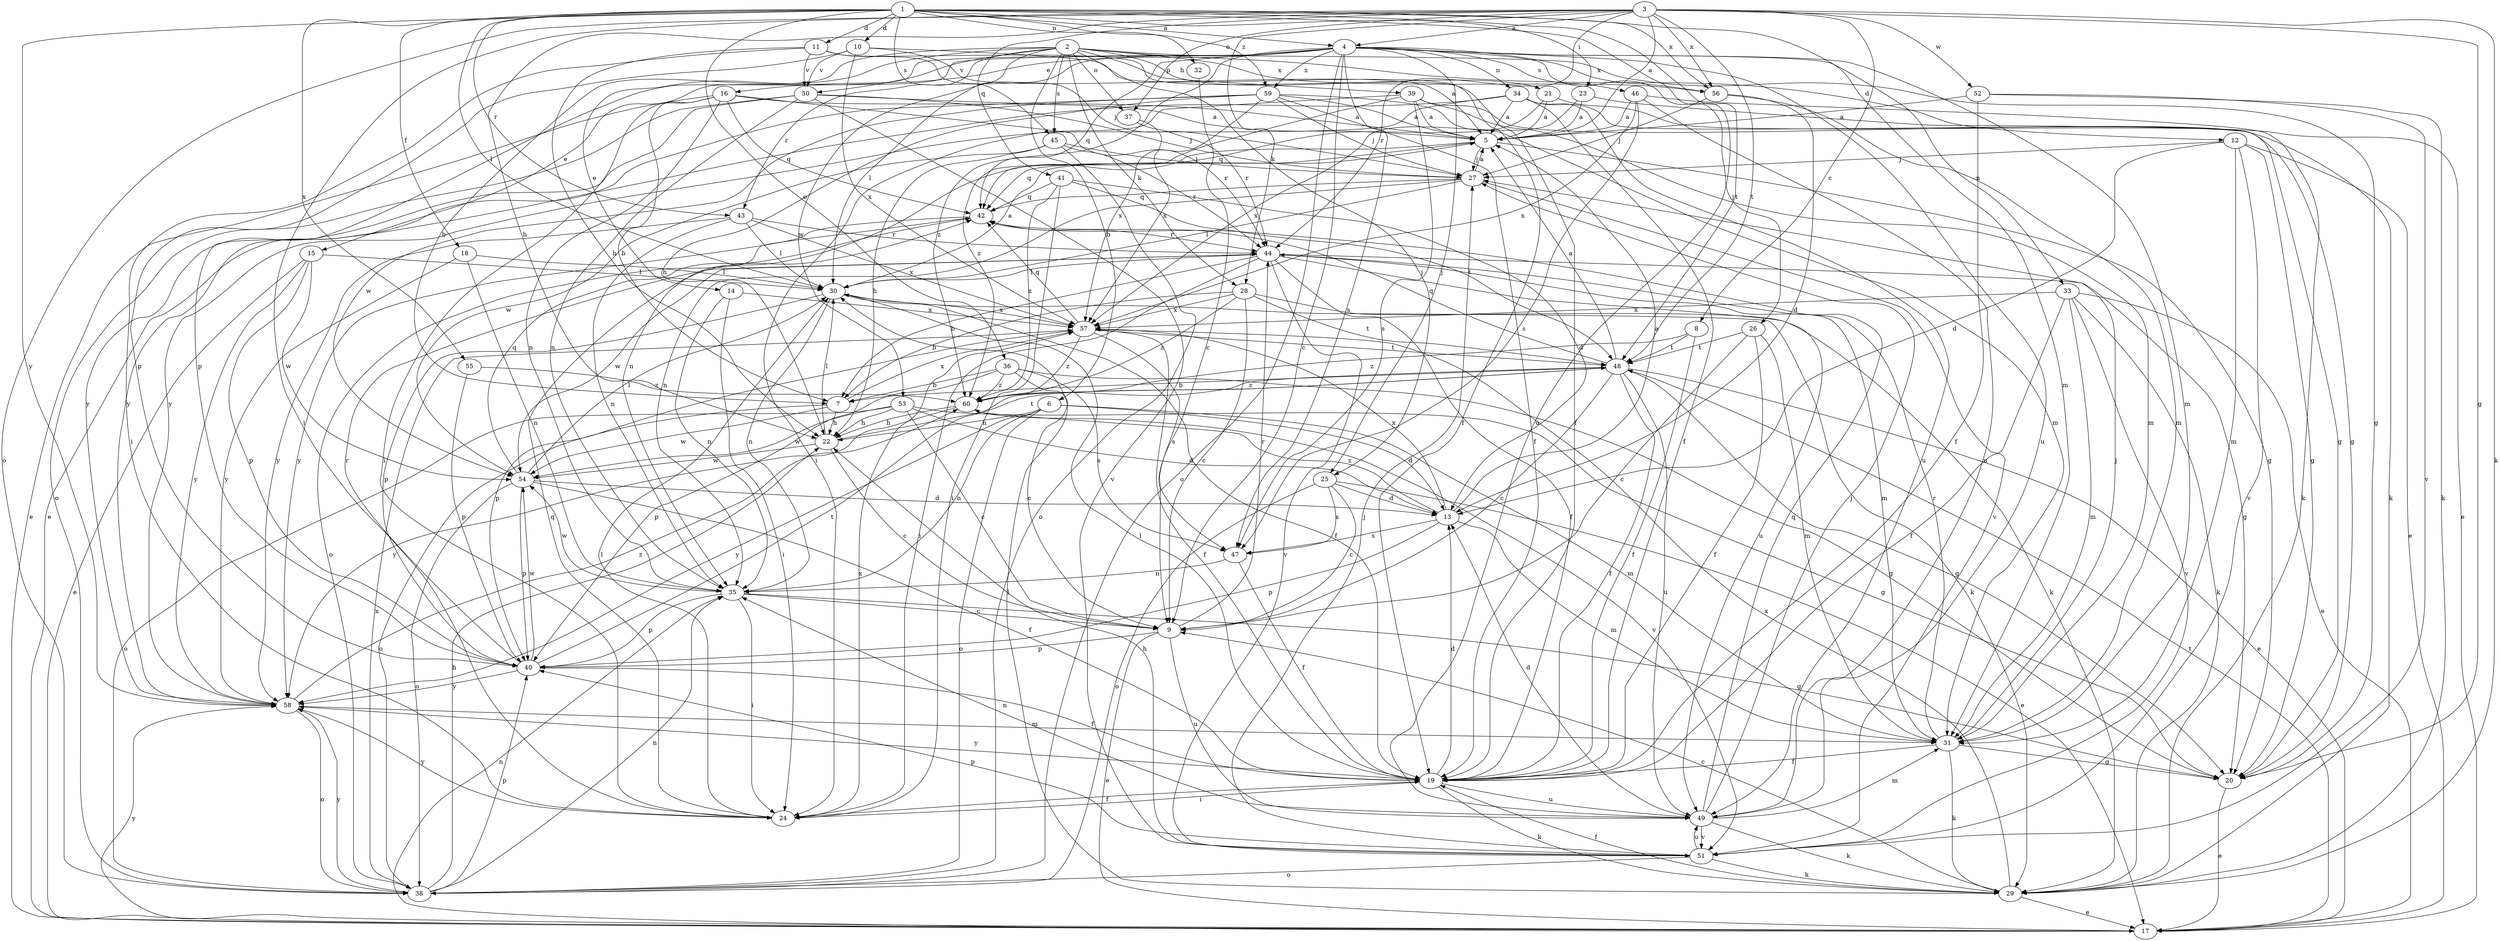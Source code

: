 strict digraph  {
	1 -> 4 [label=a];
	3 -> 4 [label=a];
	3 -> 5 [label=a];
	10 -> 5 [label=a];
	13 -> 5 [label=a];
	16 -> 5 [label=a];
	21 -> 5 [label=a];
	23 -> 5 [label=a];
	27 -> 5 [label=a];
	30 -> 5 [label=a];
	34 -> 5 [label=a];
	39 -> 5 [label=a];
	46 -> 5 [label=a];
	48 -> 5 [label=a];
	50 -> 5 [label=a];
	52 -> 5 [label=a];
	59 -> 5 [label=a];
	2 -> 6 [label=b];
	2 -> 7 [label=b];
	16 -> 7 [label=b];
	28 -> 7 [label=b];
	36 -> 7 [label=b];
	44 -> 7 [label=b];
	48 -> 7 [label=b];
	3 -> 8 [label=c];
	4 -> 9 [label=c];
	22 -> 9 [label=c];
	25 -> 9 [label=c];
	26 -> 9 [label=c];
	28 -> 9 [label=c];
	29 -> 9 [label=c];
	32 -> 9 [label=c];
	35 -> 9 [label=c];
	36 -> 9 [label=c];
	48 -> 9 [label=c];
	53 -> 9 [label=c];
	1 -> 10 [label=d];
	1 -> 11 [label=d];
	2 -> 12 [label=d];
	6 -> 13 [label=d];
	12 -> 13 [label=d];
	19 -> 13 [label=d];
	25 -> 13 [label=d];
	41 -> 13 [label=d];
	49 -> 13 [label=d];
	53 -> 13 [label=d];
	54 -> 13 [label=d];
	56 -> 13 [label=d];
	2 -> 14 [label=e];
	4 -> 15 [label=e];
	4 -> 16 [label=e];
	9 -> 17 [label=e];
	12 -> 17 [label=e];
	15 -> 17 [label=e];
	16 -> 17 [label=e];
	20 -> 17 [label=e];
	21 -> 17 [label=e];
	25 -> 17 [label=e];
	29 -> 17 [label=e];
	33 -> 17 [label=e];
	34 -> 17 [label=e];
	48 -> 17 [label=e];
	1 -> 18 [label=f];
	8 -> 19 [label=f];
	10 -> 19 [label=f];
	11 -> 19 [label=f];
	24 -> 19 [label=f];
	26 -> 19 [label=f];
	29 -> 19 [label=f];
	30 -> 19 [label=f];
	31 -> 19 [label=f];
	33 -> 19 [label=f];
	34 -> 19 [label=f];
	40 -> 19 [label=f];
	44 -> 19 [label=f];
	47 -> 19 [label=f];
	48 -> 19 [label=f];
	52 -> 19 [label=f];
	54 -> 19 [label=f];
	57 -> 19 [label=f];
	59 -> 19 [label=f];
	2 -> 20 [label=g];
	3 -> 20 [label=g];
	5 -> 20 [label=g];
	12 -> 20 [label=g];
	23 -> 20 [label=g];
	31 -> 20 [label=g];
	34 -> 20 [label=g];
	35 -> 20 [label=g];
	36 -> 20 [label=g];
	44 -> 20 [label=g];
	48 -> 20 [label=g];
	53 -> 20 [label=g];
	2 -> 21 [label=h];
	3 -> 22 [label=h];
	6 -> 22 [label=h];
	7 -> 22 [label=h];
	11 -> 22 [label=h];
	38 -> 22 [label=h];
	45 -> 22 [label=h];
	51 -> 22 [label=h];
	53 -> 22 [label=h];
	59 -> 22 [label=h];
	60 -> 22 [label=h];
	1 -> 23 [label=i];
	3 -> 24 [label=i];
	11 -> 24 [label=i];
	14 -> 24 [label=i];
	16 -> 24 [label=i];
	19 -> 24 [label=i];
	35 -> 24 [label=i];
	39 -> 24 [label=i];
	41 -> 24 [label=i];
	44 -> 24 [label=i];
	2 -> 25 [label=j];
	4 -> 25 [label=j];
	4 -> 26 [label=j];
	5 -> 27 [label=j];
	11 -> 27 [label=j];
	12 -> 27 [label=j];
	31 -> 27 [label=j];
	45 -> 27 [label=j];
	49 -> 27 [label=j];
	50 -> 27 [label=j];
	51 -> 27 [label=j];
	56 -> 27 [label=j];
	59 -> 27 [label=j];
	2 -> 28 [label=k];
	3 -> 28 [label=k];
	3 -> 29 [label=k];
	19 -> 29 [label=k];
	28 -> 29 [label=k];
	30 -> 29 [label=k];
	31 -> 29 [label=k];
	33 -> 29 [label=k];
	39 -> 29 [label=k];
	46 -> 29 [label=k];
	49 -> 29 [label=k];
	51 -> 29 [label=k];
	52 -> 29 [label=k];
	1 -> 30 [label=l];
	2 -> 30 [label=l];
	15 -> 30 [label=l];
	18 -> 30 [label=l];
	19 -> 30 [label=l];
	22 -> 30 [label=l];
	24 -> 30 [label=l];
	27 -> 30 [label=l];
	29 -> 30 [label=l];
	43 -> 30 [label=l];
	44 -> 30 [label=l];
	54 -> 30 [label=l];
	1 -> 31 [label=m];
	4 -> 31 [label=m];
	6 -> 31 [label=m];
	12 -> 31 [label=m];
	13 -> 31 [label=m];
	26 -> 31 [label=m];
	33 -> 31 [label=m];
	39 -> 31 [label=m];
	44 -> 31 [label=m];
	49 -> 31 [label=m];
	56 -> 31 [label=m];
	58 -> 31 [label=m];
	59 -> 31 [label=m];
	1 -> 32 [label=n];
	4 -> 33 [label=n];
	4 -> 34 [label=n];
	5 -> 35 [label=n];
	6 -> 35 [label=n];
	14 -> 35 [label=n];
	16 -> 35 [label=n];
	17 -> 35 [label=n];
	18 -> 35 [label=n];
	27 -> 35 [label=n];
	30 -> 35 [label=n];
	38 -> 35 [label=n];
	43 -> 35 [label=n];
	47 -> 35 [label=n];
	49 -> 35 [label=n];
	50 -> 35 [label=n];
	1 -> 36 [label=o];
	2 -> 37 [label=o];
	3 -> 37 [label=o];
	3 -> 38 [label=o];
	4 -> 38 [label=o];
	6 -> 38 [label=o];
	7 -> 38 [label=o];
	25 -> 38 [label=o];
	42 -> 38 [label=o];
	45 -> 38 [label=o];
	50 -> 38 [label=o];
	51 -> 38 [label=o];
	53 -> 38 [label=o];
	54 -> 38 [label=o];
	58 -> 38 [label=o];
	2 -> 39 [label=p];
	4 -> 40 [label=p];
	9 -> 40 [label=p];
	10 -> 40 [label=p];
	13 -> 40 [label=p];
	15 -> 40 [label=p];
	30 -> 40 [label=p];
	35 -> 40 [label=p];
	36 -> 40 [label=p];
	38 -> 40 [label=p];
	51 -> 40 [label=p];
	54 -> 40 [label=p];
	55 -> 40 [label=p];
	57 -> 40 [label=p];
	3 -> 41 [label=q];
	4 -> 42 [label=q];
	5 -> 42 [label=q];
	16 -> 42 [label=q];
	21 -> 42 [label=q];
	24 -> 42 [label=q];
	27 -> 42 [label=q];
	41 -> 42 [label=q];
	48 -> 42 [label=q];
	49 -> 42 [label=q];
	54 -> 42 [label=q];
	57 -> 42 [label=q];
	1 -> 43 [label=r];
	2 -> 43 [label=r];
	3 -> 44 [label=r];
	9 -> 44 [label=r];
	16 -> 44 [label=r];
	31 -> 44 [label=r];
	37 -> 44 [label=r];
	40 -> 44 [label=r];
	42 -> 44 [label=r];
	43 -> 44 [label=r];
	45 -> 44 [label=r];
	1 -> 45 [label=s];
	2 -> 45 [label=s];
	4 -> 46 [label=s];
	4 -> 47 [label=s];
	13 -> 47 [label=s];
	25 -> 47 [label=s];
	36 -> 47 [label=s];
	39 -> 47 [label=s];
	46 -> 47 [label=s];
	57 -> 47 [label=s];
	1 -> 48 [label=t];
	3 -> 48 [label=t];
	8 -> 48 [label=t];
	17 -> 48 [label=t];
	22 -> 48 [label=t];
	26 -> 48 [label=t];
	28 -> 48 [label=t];
	40 -> 48 [label=t];
	41 -> 48 [label=t];
	57 -> 48 [label=t];
	1 -> 49 [label=u];
	4 -> 49 [label=u];
	9 -> 49 [label=u];
	19 -> 49 [label=u];
	34 -> 49 [label=u];
	44 -> 49 [label=u];
	46 -> 49 [label=u];
	48 -> 49 [label=u];
	51 -> 49 [label=u];
	2 -> 50 [label=v];
	10 -> 50 [label=v];
	11 -> 50 [label=v];
	12 -> 51 [label=v];
	27 -> 51 [label=v];
	33 -> 51 [label=v];
	44 -> 51 [label=v];
	49 -> 51 [label=v];
	50 -> 51 [label=v];
	52 -> 51 [label=v];
	60 -> 51 [label=v];
	3 -> 52 [label=w];
	4 -> 53 [label=w];
	7 -> 54 [label=w];
	15 -> 54 [label=w];
	22 -> 54 [label=w];
	35 -> 54 [label=w];
	40 -> 54 [label=w];
	44 -> 54 [label=w];
	45 -> 54 [label=w];
	53 -> 54 [label=w];
	59 -> 54 [label=w];
	1 -> 55 [label=x];
	1 -> 56 [label=x];
	2 -> 56 [label=x];
	3 -> 56 [label=x];
	4 -> 56 [label=x];
	7 -> 57 [label=x];
	10 -> 57 [label=x];
	13 -> 57 [label=x];
	14 -> 57 [label=x];
	23 -> 57 [label=x];
	24 -> 57 [label=x];
	28 -> 57 [label=x];
	29 -> 57 [label=x];
	30 -> 57 [label=x];
	33 -> 57 [label=x];
	37 -> 57 [label=x];
	38 -> 57 [label=x];
	43 -> 57 [label=x];
	46 -> 57 [label=x];
	59 -> 57 [label=x];
	1 -> 58 [label=y];
	6 -> 58 [label=y];
	15 -> 58 [label=y];
	17 -> 58 [label=y];
	18 -> 58 [label=y];
	19 -> 58 [label=y];
	24 -> 58 [label=y];
	34 -> 58 [label=y];
	38 -> 58 [label=y];
	40 -> 58 [label=y];
	42 -> 58 [label=y];
	43 -> 58 [label=y];
	50 -> 58 [label=y];
	59 -> 58 [label=y];
	60 -> 58 [label=y];
	1 -> 59 [label=z];
	4 -> 59 [label=z];
	4 -> 60 [label=z];
	8 -> 60 [label=z];
	13 -> 60 [label=z];
	28 -> 60 [label=z];
	36 -> 60 [label=z];
	39 -> 60 [label=z];
	41 -> 60 [label=z];
	48 -> 60 [label=z];
	55 -> 60 [label=z];
	57 -> 60 [label=z];
	58 -> 60 [label=z];
}
